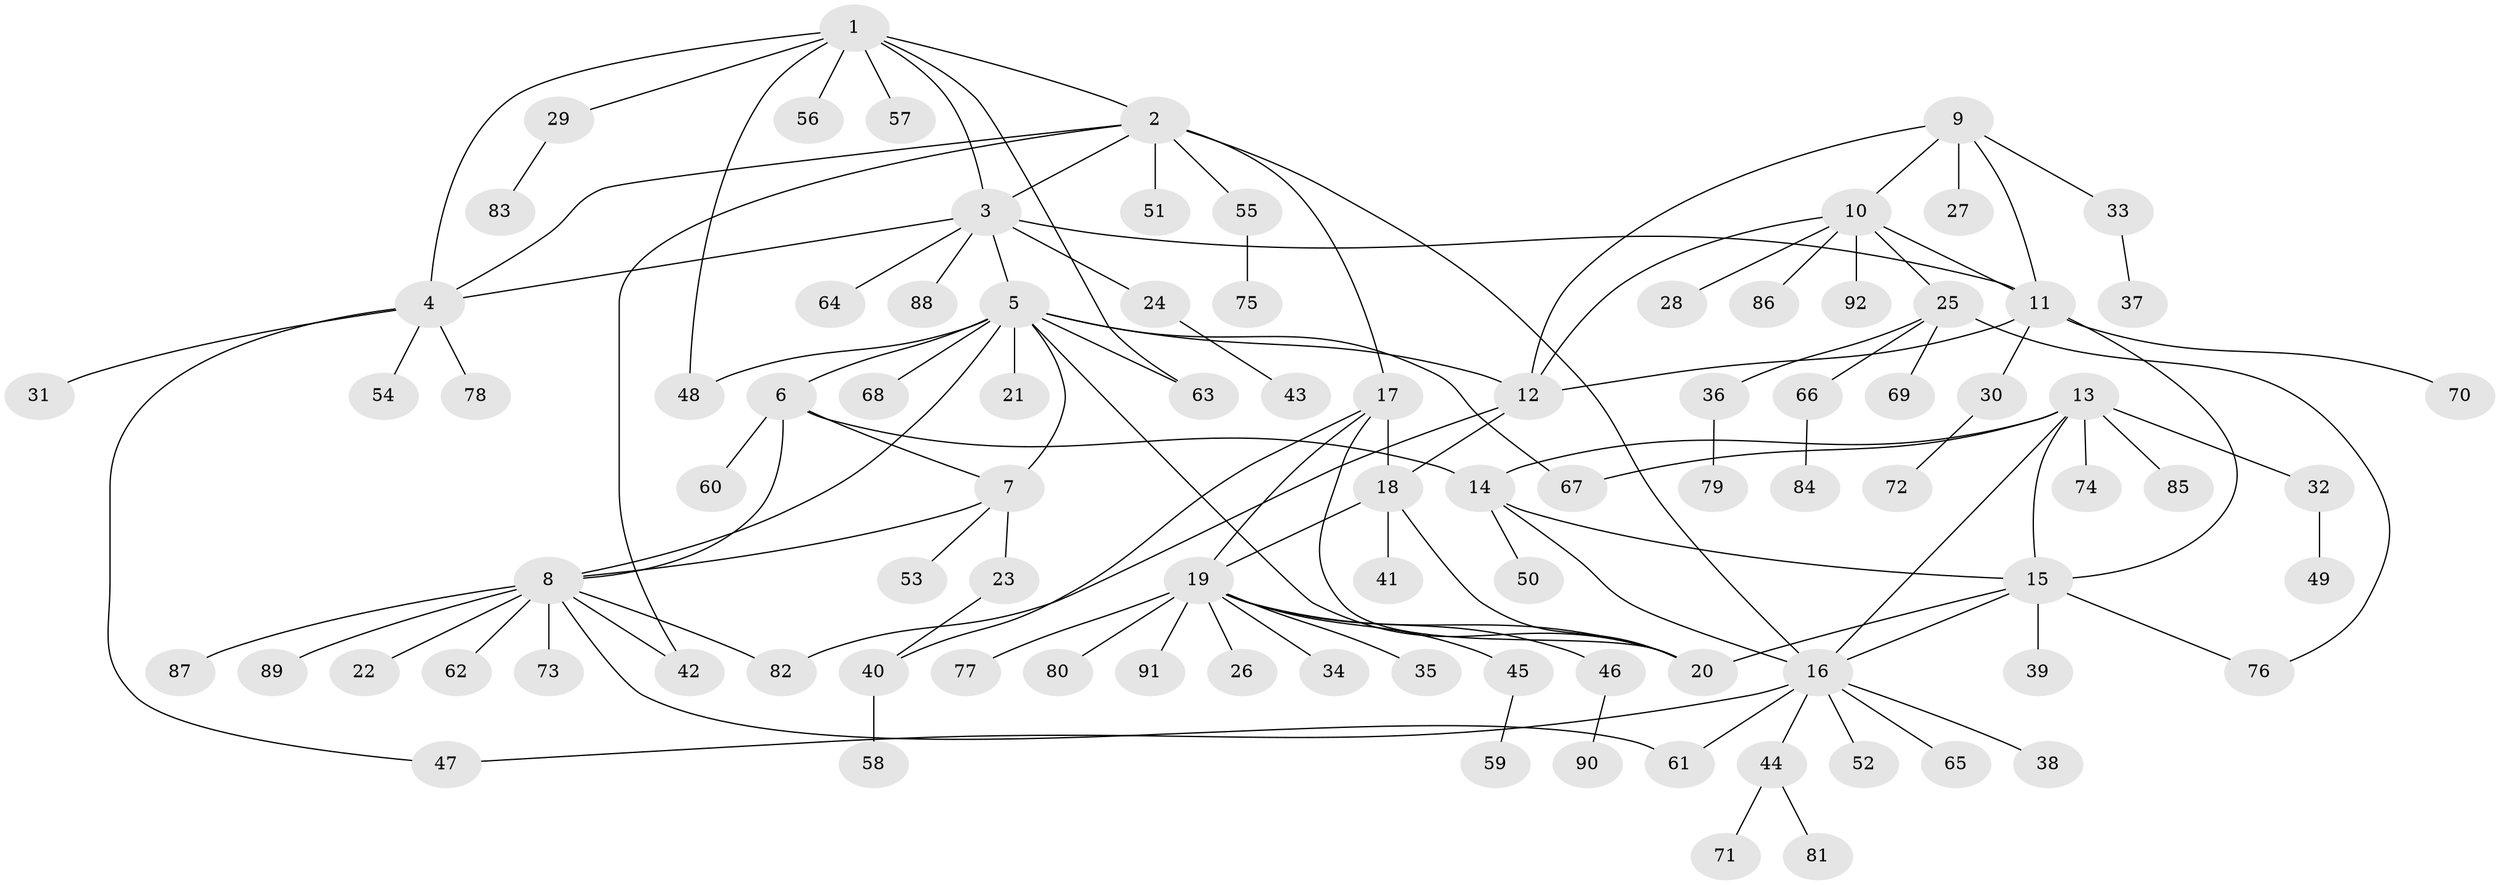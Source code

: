// coarse degree distribution, {5: 0.08333333333333333, 13: 0.027777777777777776, 10: 0.027777777777777776, 4: 0.027777777777777776, 7: 0.027777777777777776, 6: 0.1111111111111111, 1: 0.6388888888888888, 2: 0.05555555555555555}
// Generated by graph-tools (version 1.1) at 2025/19/03/04/25 18:19:29]
// undirected, 92 vertices, 121 edges
graph export_dot {
graph [start="1"]
  node [color=gray90,style=filled];
  1;
  2;
  3;
  4;
  5;
  6;
  7;
  8;
  9;
  10;
  11;
  12;
  13;
  14;
  15;
  16;
  17;
  18;
  19;
  20;
  21;
  22;
  23;
  24;
  25;
  26;
  27;
  28;
  29;
  30;
  31;
  32;
  33;
  34;
  35;
  36;
  37;
  38;
  39;
  40;
  41;
  42;
  43;
  44;
  45;
  46;
  47;
  48;
  49;
  50;
  51;
  52;
  53;
  54;
  55;
  56;
  57;
  58;
  59;
  60;
  61;
  62;
  63;
  64;
  65;
  66;
  67;
  68;
  69;
  70;
  71;
  72;
  73;
  74;
  75;
  76;
  77;
  78;
  79;
  80;
  81;
  82;
  83;
  84;
  85;
  86;
  87;
  88;
  89;
  90;
  91;
  92;
  1 -- 2;
  1 -- 3;
  1 -- 4;
  1 -- 29;
  1 -- 48;
  1 -- 56;
  1 -- 57;
  1 -- 63;
  2 -- 3;
  2 -- 4;
  2 -- 16;
  2 -- 17;
  2 -- 42;
  2 -- 51;
  2 -- 55;
  3 -- 4;
  3 -- 5;
  3 -- 11;
  3 -- 24;
  3 -- 64;
  3 -- 88;
  4 -- 31;
  4 -- 47;
  4 -- 54;
  4 -- 78;
  5 -- 6;
  5 -- 7;
  5 -- 8;
  5 -- 12;
  5 -- 20;
  5 -- 21;
  5 -- 48;
  5 -- 63;
  5 -- 67;
  5 -- 68;
  6 -- 7;
  6 -- 8;
  6 -- 14;
  6 -- 60;
  7 -- 8;
  7 -- 23;
  7 -- 53;
  8 -- 22;
  8 -- 42;
  8 -- 61;
  8 -- 62;
  8 -- 73;
  8 -- 82;
  8 -- 87;
  8 -- 89;
  9 -- 10;
  9 -- 11;
  9 -- 12;
  9 -- 27;
  9 -- 33;
  10 -- 11;
  10 -- 12;
  10 -- 25;
  10 -- 28;
  10 -- 86;
  10 -- 92;
  11 -- 12;
  11 -- 15;
  11 -- 30;
  11 -- 70;
  12 -- 18;
  12 -- 82;
  13 -- 14;
  13 -- 15;
  13 -- 16;
  13 -- 32;
  13 -- 67;
  13 -- 74;
  13 -- 85;
  14 -- 15;
  14 -- 16;
  14 -- 50;
  15 -- 16;
  15 -- 20;
  15 -- 39;
  15 -- 76;
  16 -- 38;
  16 -- 44;
  16 -- 47;
  16 -- 52;
  16 -- 61;
  16 -- 65;
  17 -- 18;
  17 -- 19;
  17 -- 20;
  17 -- 40;
  18 -- 19;
  18 -- 20;
  18 -- 41;
  19 -- 20;
  19 -- 26;
  19 -- 34;
  19 -- 35;
  19 -- 45;
  19 -- 46;
  19 -- 77;
  19 -- 80;
  19 -- 91;
  23 -- 40;
  24 -- 43;
  25 -- 36;
  25 -- 66;
  25 -- 69;
  25 -- 76;
  29 -- 83;
  30 -- 72;
  32 -- 49;
  33 -- 37;
  36 -- 79;
  40 -- 58;
  44 -- 71;
  44 -- 81;
  45 -- 59;
  46 -- 90;
  55 -- 75;
  66 -- 84;
}
